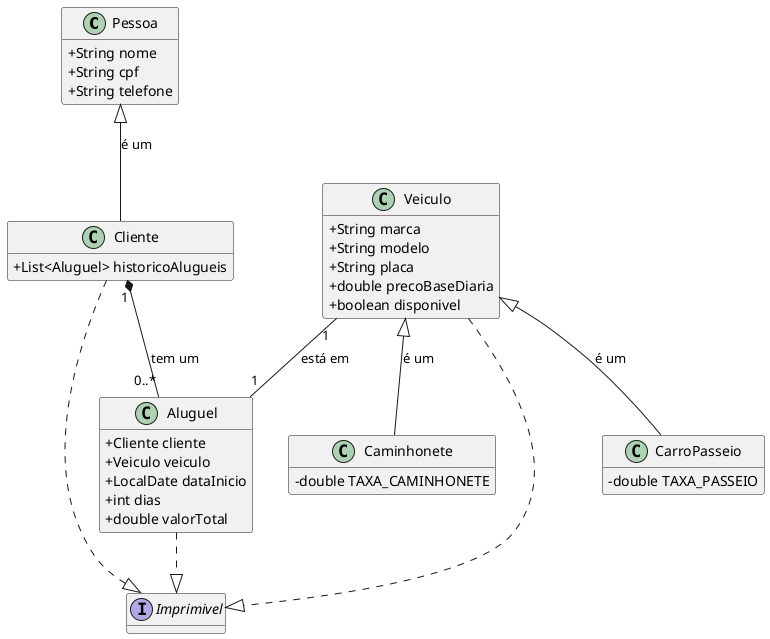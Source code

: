 @startuml
hide methods
hide stereotypes
skinparam classAttributeIconSize 0

class Pessoa {
    +String nome
    +String cpf
    +String telefone
}

class Cliente {
    +List<Aluguel> historicoAlugueis
}

class Veiculo {
    +String marca
    +String modelo
    +String placa
    +double precoBaseDiaria
    +boolean disponivel
}

class CarroPasseio {
    -double TAXA_PASSEIO
}

class Caminhonete {
    -double TAXA_CAMINHONETE
}

class Aluguel {
    +Cliente cliente
    +Veiculo veiculo
    +LocalDate dataInicio
    +int dias
    +double valorTotal
}

Pessoa <|-- Cliente : "é um"
Veiculo <|-- CarroPasseio : "é um"
Veiculo <|-- Caminhonete : "é um"

Cliente "1" *-- "0..*" Aluguel : "tem um"
Veiculo "1" -- "1" Aluguel : "está em"

interface Imprimivel {
    +gerarRelatorio()
}

Cliente ..|> Imprimivel
Veiculo ..|> Imprimivel
Aluguel ..|> Imprimivel

@enduml